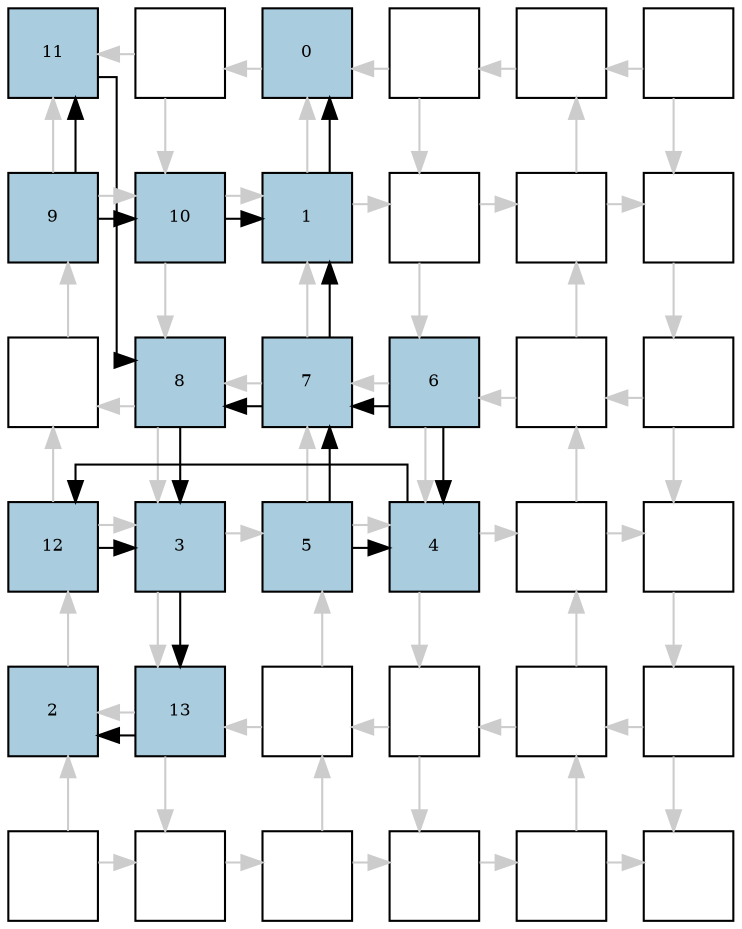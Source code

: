 digraph layout{
rankdir=TB; 

splines=ortho; 

node [style=filled shape=square fixedsize=true width=0.6];
0[label="11", fontsize=8, fillcolor="#a9ccde"];
1[label="", fontsize=8, fillcolor="#ffffff"];
2[label="0", fontsize=8, fillcolor="#a9ccde"];
3[label="", fontsize=8, fillcolor="#ffffff"];
4[label="", fontsize=8, fillcolor="#ffffff"];
5[label="", fontsize=8, fillcolor="#ffffff"];
6[label="9", fontsize=8, fillcolor="#a9ccde"];
7[label="10", fontsize=8, fillcolor="#a9ccde"];
8[label="1", fontsize=8, fillcolor="#a9ccde"];
9[label="", fontsize=8, fillcolor="#ffffff"];
10[label="", fontsize=8, fillcolor="#ffffff"];
11[label="", fontsize=8, fillcolor="#ffffff"];
12[label="", fontsize=8, fillcolor="#ffffff"];
13[label="8", fontsize=8, fillcolor="#a9ccde"];
14[label="7", fontsize=8, fillcolor="#a9ccde"];
15[label="6", fontsize=8, fillcolor="#a9ccde"];
16[label="", fontsize=8, fillcolor="#ffffff"];
17[label="", fontsize=8, fillcolor="#ffffff"];
18[label="12", fontsize=8, fillcolor="#a9ccde"];
19[label="3", fontsize=8, fillcolor="#a9ccde"];
20[label="5", fontsize=8, fillcolor="#a9ccde"];
21[label="4", fontsize=8, fillcolor="#a9ccde"];
22[label="", fontsize=8, fillcolor="#ffffff"];
23[label="", fontsize=8, fillcolor="#ffffff"];
24[label="2", fontsize=8, fillcolor="#a9ccde"];
25[label="13", fontsize=8, fillcolor="#a9ccde"];
26[label="", fontsize=8, fillcolor="#ffffff"];
27[label="", fontsize=8, fillcolor="#ffffff"];
28[label="", fontsize=8, fillcolor="#ffffff"];
29[label="", fontsize=8, fillcolor="#ffffff"];
30[label="", fontsize=8, fillcolor="#ffffff"];
31[label="", fontsize=8, fillcolor="#ffffff"];
32[label="", fontsize=8, fillcolor="#ffffff"];
33[label="", fontsize=8, fillcolor="#ffffff"];
34[label="", fontsize=8, fillcolor="#ffffff"];
35[label="", fontsize=8, fillcolor="#ffffff"];
edge [constraint=false, style=vis];
1 -> 0 [color="#cccccc"];
1 -> 7 [color="#cccccc"];
2 -> 1 [color="#cccccc"];
3 -> 2 [color="#cccccc"];
3 -> 9 [color="#cccccc"];
4 -> 3 [color="#cccccc"];
5 -> 4 [color="#cccccc"];
5 -> 11 [color="#cccccc"];
6 -> 7 [color="#cccccc"];
6 -> 0 [color="#cccccc"];
7 -> 13 [color="#cccccc"];
7 -> 8 [color="#cccccc"];
8 -> 9 [color="#cccccc"];
8 -> 2 [color="#cccccc"];
9 -> 15 [color="#cccccc"];
9 -> 10 [color="#cccccc"];
10 -> 11 [color="#cccccc"];
10 -> 4 [color="#cccccc"];
11 -> 17 [color="#cccccc"];
12 -> 6 [color="#cccccc"];
13 -> 12 [color="#cccccc"];
13 -> 19 [color="#cccccc"];
14 -> 8 [color="#cccccc"];
14 -> 13 [color="#cccccc"];
15 -> 14 [color="#cccccc"];
15 -> 21 [color="#cccccc"];
16 -> 10 [color="#cccccc"];
16 -> 15 [color="#cccccc"];
17 -> 16 [color="#cccccc"];
17 -> 23 [color="#cccccc"];
18 -> 19 [color="#cccccc"];
18 -> 12 [color="#cccccc"];
19 -> 25 [color="#cccccc"];
19 -> 20 [color="#cccccc"];
20 -> 21 [color="#cccccc"];
20 -> 14 [color="#cccccc"];
21 -> 27 [color="#cccccc"];
21 -> 22 [color="#cccccc"];
22 -> 23 [color="#cccccc"];
22 -> 16 [color="#cccccc"];
23 -> 29 [color="#cccccc"];
24 -> 18 [color="#cccccc"];
25 -> 24 [color="#cccccc"];
25 -> 31 [color="#cccccc"];
26 -> 20 [color="#cccccc"];
26 -> 25 [color="#cccccc"];
27 -> 26 [color="#cccccc"];
27 -> 33 [color="#cccccc"];
28 -> 22 [color="#cccccc"];
28 -> 27 [color="#cccccc"];
29 -> 28 [color="#cccccc"];
29 -> 35 [color="#cccccc"];
30 -> 31 [color="#cccccc"];
30 -> 24 [color="#cccccc"];
31 -> 32 [color="#cccccc"];
32 -> 33 [color="#cccccc"];
32 -> 26 [color="#cccccc"];
33 -> 34 [color="#cccccc"];
34 -> 35 [color="#cccccc"];
34 -> 28 [color="#cccccc"];
8 -> 2;
19 -> 25;
25 -> 24;
15 -> 14;
20 -> 14;
15 -> 21;
20 -> 21;
14 -> 8;
6 -> 7;
7 -> 8;
14 -> 13;
6 -> 0;
0 -> 13;
13 -> 19;
21 -> 18;
18 -> 19;
edge [constraint=true, style=invis];
0 -> 6 -> 12 -> 18 -> 24 -> 30;
1 -> 7 -> 13 -> 19 -> 25 -> 31;
2 -> 8 -> 14 -> 20 -> 26 -> 32;
3 -> 9 -> 15 -> 21 -> 27 -> 33;
4 -> 10 -> 16 -> 22 -> 28 -> 34;
5 -> 11 -> 17 -> 23 -> 29 -> 35;
rank = same { 0 -> 1 -> 2 -> 3 -> 4 -> 5;};
rank = same { 6 -> 7 -> 8 -> 9 -> 10 -> 11;};
rank = same { 12 -> 13 -> 14 -> 15 -> 16 -> 17;};
rank = same { 18 -> 19 -> 20 -> 21 -> 22 -> 23;};
rank = same { 24 -> 25 -> 26 -> 27 -> 28 -> 29;};
rank = same { 30 -> 31 -> 32 -> 33 -> 34 -> 35;};
}

